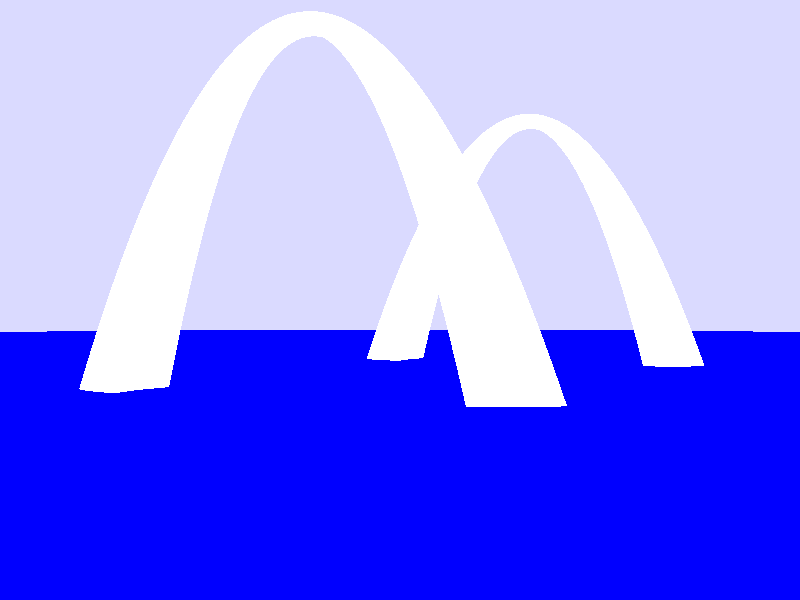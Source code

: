 // Persistence Of Vision raytracer version 2.0 sample file.

// By Dan Farmer
// Parabolic arches on the water.  Is this the St. Louis McDonalds? 

#include "colors.inc"
#include "shapes.inc"
#include "textures.inc"

camera {
   location <60.0, 0.0, -135.0>
   direction <0.0, 0.0, 2.0>
   up  <0.0, 1.0, 0.0>
   right <4/3, 0.0, 0.0>
   look_at <0.0, 0.0, 0.0>
}

// Light 
light_source {<200.0, 200.0, -150.0> colour red 1 green .5 }

// Now draw the sky (From sunset.inc)
sphere { <0.0, 0.0, 0.0>, 300.0

   pigment {
      gradient y
      colour_map {
         [0.0 0.8  colour red 0.5 green 0.1 blue 0.7
                   colour red 0.1 green 0.1 blue 0.9]
         [0.8 1.0  colour red 0.1 green 0.1 blue 0.9
                   colour red 0.1 green 0.1 blue 0.9]
      }
      quick_color red 0.7  green 0.7 blue 1.0
      scale 300.0
   }
   finish { ambient 1 }
}

// Put in a few clouds 
sphere { <0.0, 0.0, 0.0>, 259.0

   pigment {
      bozo
      turbulence 0.7
      colour_map {
         [0.0 0.6  colour red 1.0 green 1.0 blue 1.0 filter 1.0
                   colour red 1.0 green 1.0 blue 1.0 filter 1.0]
         [0.6 0.8  colour red 1.0 green 1.0 blue 1.0 filter 1.0
                   colour red 1.0 green 1.0 blue 1.0]
         [0.8 1.001 colour red 1.0 green 1.0 blue 1.0
                    colour red 0.8 green 0.8 blue 0.8]
      }
      quick_colour red 0.7 green 0.7 blue 1.0
      scale <100.0, 20.0, 100.0>
   }
   finish { ambient 1 }
}


// Define the ocean surface 
plane { y, -10.0

   pigment { Blue }
   normal {
      waves 0.05
      frequency 5000.0
      scale 3000.0
   }
   finish { reflection 0.8 }
}

/* Put a floor underneath to catch any errant waves from the ripples */
plane { y, -11.0
   pigment { Blue }
   finish {
      ambient 1.0
      diffuse 0.0
   }
}

// Create the arches using CSG difference between two "squashed" paraboloids
difference {
   object { Paraboloid_Y
      scale <20.0, 20.0, 5.0>
      rotate 180*x
   }
   object { Paraboloid_Y
      scale <15.0, 20.0, 15.0>
      rotate 180*x
      translate -2*y
   }

   finish { Metal }
   pigment { White }

   /* Move the whole thing to where I should've
    designed it in the first place!!  */

   translate <0.0, 30.0, -25.0>
}

difference {
   object { Paraboloid_Y
      scale <20.0, 20.0, 5.0>
      rotate 180*x
   }
   object { Paraboloid_Y
      scale <15.0, 20.0, 15.0>
      rotate 180*x
      translate -2*y
   }

   finish { Metal }
   pigment { White }

   /* Move the whole thing to where I should've
    designed it in the first place!!  */
   translate <0.0, 30.0, 50.0>
}
